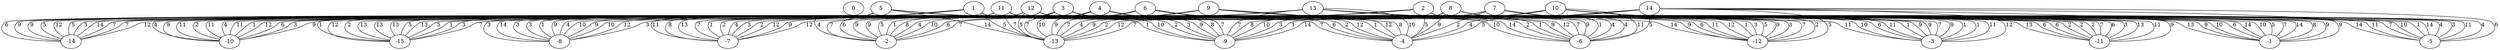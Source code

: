 graph G {
 0;
 1;
 1---2 [label=7];
 1---3 [label=10];
 1---4 [label=6];
 1---6 [label=14];
 1---7 [label=8];
 1---8 [label=14];
 1---9 [label=10];
 1---10 [label=9];
 1---11 [label=13];
 1---12 [label=9];
 1---13 [label=5];
 1---14 [label=9];
 1---15 [label=12];
 2;
 2---1 [label=7];
 2---3 [label=9];
 2---4 [label=5];
 2---5 [label=4];
 2---6 [label=1];
 2---8 [label=10];
 2---9 [label=8];
 2---10 [label=6];
 2---11 [label=6];
 2---12 [label=9];
 2---13 [label=4];
 2---14 [label=7];
 2---15 [label=1];
 3;
 3---1 [label=10];
 3---2 [label=9];
 3---4 [label=1];
 3---5 [label=11];
 3---6 [label=9];
 3---7 [label=1];
 3---8 [label=1];
 3---9 [label=9];
 3---10 [label=11];
 3---11 [label=6];
 3---12 [label=11];
 3---13 [label=7];
 3---14 [label=12];
 3---15 [label=13];
 4;
 4---1 [label=6];
 4---2 [label=5];
 4---3 [label=1];
 4---5 [label=7];
 4---6 [label=12];
 4---7 [label=2];
 4---8 [label=9];
 4---9 [label=8];
 4---10 [label=4];
 4---11 [label=2];
 4---12 [label=12];
 4---13 [label=10];
 4---14 [label=5];
 4---15 [label=13];
 5;
 5---2 [label=4];
 5---3 [label=11];
 5---4 [label=7];
 5---6 [label=10];
 5---7 [label=11];
 5---8 [label=3];
 5---9 [label=1];
 5---10 [label=4];
 5---12 [label=14];
 5---13 [label=14];
 5---14 [label=6];
 5---15 [label=1];
 6;
 6---1 [label=14];
 6---2 [label=1];
 6---3 [label=9];
 6---4 [label=12];
 6---5 [label=10];
 6---7 [label=4];
 6---8 [label=4];
 6---9 [label=7];
 6---10 [label=11];
 6---11 [label=2];
 6---12 [label=1];
 6---13 [label=9];
 6---14 [label=5];
 6---15 [label=5];
 7;
 7---1 [label=8];
 7---3 [label=1];
 7---4 [label=2];
 7---5 [label=11];
 7---6 [label=4];
 7---8 [label=12];
 7---9 [label=3];
 7---10 [label=9];
 7---11 [label=13];
 7---12 [label=7];
 7---13 [label=2];
 7---14 [label=12];
 8;
 8---1 [label=14];
 8---2 [label=10];
 8---3 [label=1];
 8---4 [label=9];
 8---5 [label=3];
 8---6 [label=4];
 8---7 [label=12];
 8---9 [label=10];
 8---10 [label=3];
 8---11 [label=3];
 8---12 [label=3];
 8---13 [label=9];
 8---15 [label=3];
 9;
 9---1 [label=10];
 9---2 [label=8];
 9---3 [label=9];
 9---4 [label=8];
 9---5 [label=1];
 9---6 [label=7];
 9---7 [label=3];
 9---8 [label=10];
 9---10 [label=1];
 9---11 [label=2];
 9---12 [label=3];
 9---13 [label=7];
 9---14 [label=14];
 9---15 [label=13];
 10;
 10---1 [label=9];
 10---2 [label=6];
 10---3 [label=11];
 10---4 [label=4];
 10---5 [label=4];
 10---6 [label=11];
 10---7 [label=9];
 10---8 [label=3];
 10---9 [label=1];
 10---11 [label=11];
 10---12 [label=2];
 10---13 [label=12];
 11;
 11---1 [label=13];
 11---2 [label=6];
 11---3 [label=6];
 11---4 [label=2];
 11---6 [label=2];
 11---7 [label=13];
 11---8 [label=3];
 11---9 [label=2];
 11---10 [label=11];
 11---12 [label=6];
 11---13 [label=7];
 11---14 [label=9];
 11---15 [label=2];
 12;
 12---1 [label=9];
 12---2 [label=9];
 12---3 [label=11];
 12---4 [label=12];
 12---5 [label=14];
 12---6 [label=1];
 12---7 [label=7];
 12---8 [label=3];
 12---9 [label=3];
 12---10 [label=2];
 12---11 [label=6];
 12---13 [label=5];
 12---14 [label=5];
 12---15 [label=13];
 13;
 13---1 [label=5];
 13---2 [label=4];
 13---3 [label=7];
 13---4 [label=10];
 13---5 [label=14];
 13---6 [label=9];
 13---7 [label=2];
 13---8 [label=9];
 13---9 [label=7];
 13---10 [label=12];
 13---11 [label=7];
 13---12 [label=5];
 13---14 [label=7];
 13---15 [label=5];
 14;
 14---1 [label=9];
 14---2 [label=7];
 14---3 [label=12];
 14---4 [label=5];
 14---5 [label=6];
 14---6 [label=5];
 14---7 [label=12];
 14---9 [label=14];
 14---11 [label=9];
 14---12 [label=5];
 14---13 [label=7];
 14---15 [label=7];
}
